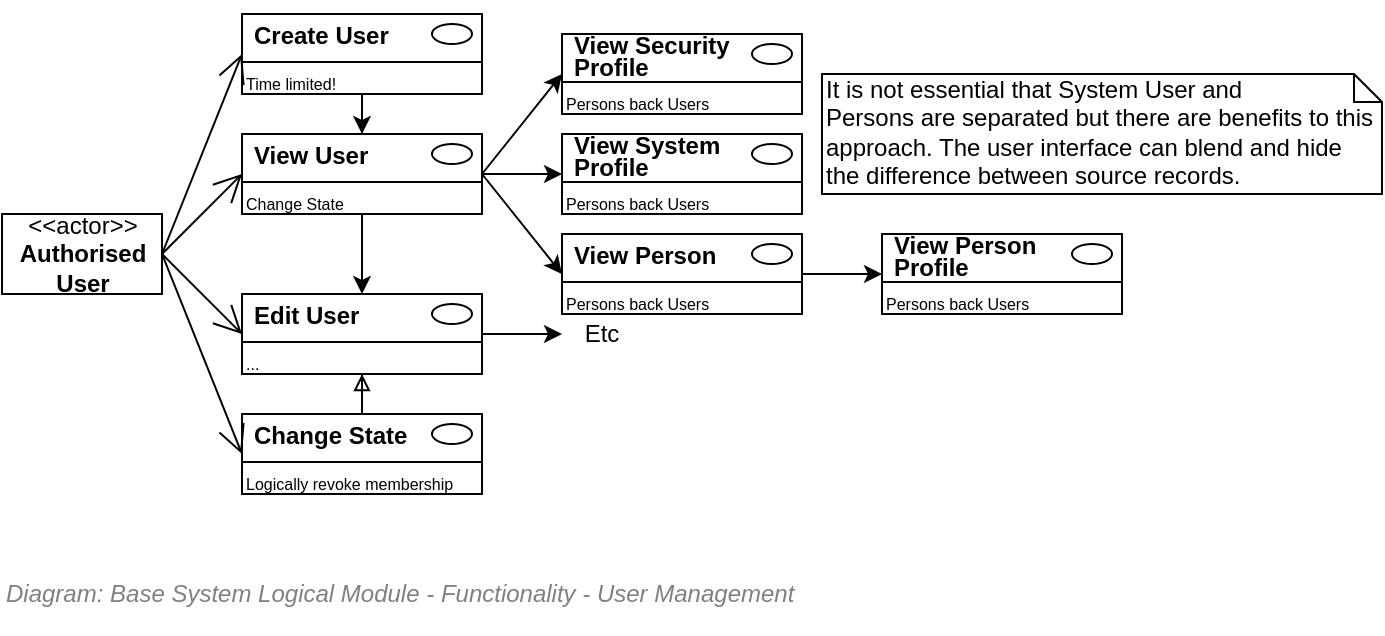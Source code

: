 <mxfile compressed="false" version="20.3.0" type="device">
  <diagram id="4bgXXZZWLKDrS-0fqXVA" name="Functionality/System Logical Module/Provisioning">
    <mxGraphModel dx="652" dy="458" grid="1" gridSize="10" guides="1" tooltips="1" connect="1" arrows="1" fold="1" page="1" pageScale="1" pageWidth="827" pageHeight="1169" math="0" shadow="0">
      <root>
        <mxCell id="vj9NFNpsctyDdZJHX6hg-0" />
        <mxCell id="wERdTFQBSSwt_41Hwb2m-4" value="Diagram/Use Cases" parent="vj9NFNpsctyDdZJHX6hg-0" />
        <mxCell id="3bvs2r6w8-1A-JgL-3PP-0" value="&amp;lt;&amp;lt;actor&amp;gt;&amp;gt;&lt;br&gt;&lt;b&gt;Authorised&lt;br&gt;User&lt;br&gt;&lt;/b&gt;" style="text;html=1;align=center;verticalAlign=middle;dashed=0;fillColor=#ffffff;strokeColor=#000000;" vertex="1" parent="wERdTFQBSSwt_41Hwb2m-4">
          <mxGeometry x="120" y="200" width="80" height="40" as="geometry" />
        </mxCell>
        <mxCell id="3bvs2r6w8-1A-JgL-3PP-1" value="" style="fontStyle=1;align=left;verticalAlign=top;childLayout=stackLayout;horizontal=1;horizontalStack=0;resizeParent=1;resizeParentMax=0;resizeLast=0;marginBottom=0;" vertex="1" parent="wERdTFQBSSwt_41Hwb2m-4">
          <mxGeometry x="240" y="100" width="120" height="40" as="geometry" />
        </mxCell>
        <mxCell id="3bvs2r6w8-1A-JgL-3PP-2" value="&lt;p style=&quot;line-height: 0.9;&quot;&gt;Create User&lt;/p&gt;" style="html=1;align=left;spacingLeft=4;verticalAlign=middle;strokeColor=none;fillColor=none;fontStyle=1;spacingTop=2;" vertex="1" parent="3bvs2r6w8-1A-JgL-3PP-1">
          <mxGeometry width="120" height="20" as="geometry" />
        </mxCell>
        <mxCell id="3bvs2r6w8-1A-JgL-3PP-3" value="" style="shape=ellipse;" vertex="1" parent="3bvs2r6w8-1A-JgL-3PP-2">
          <mxGeometry x="1" width="20" height="10" relative="1" as="geometry">
            <mxPoint x="-25" y="5" as="offset" />
          </mxGeometry>
        </mxCell>
        <mxCell id="3bvs2r6w8-1A-JgL-3PP-4" value="" style="line;strokeWidth=1;fillColor=none;align=left;verticalAlign=middle;spacingTop=-1;spacingLeft=3;spacingRight=3;rotatable=0;labelPosition=right;points=[];portConstraint=eastwest;" vertex="1" parent="3bvs2r6w8-1A-JgL-3PP-1">
          <mxGeometry y="20" width="120" height="8" as="geometry" />
        </mxCell>
        <mxCell id="3bvs2r6w8-1A-JgL-3PP-5" value="Time limited!" style="html=1;align=left;spacingLeft=4;verticalAlign=top;strokeColor=none;fillColor=none;fontSize=8;spacing=-2;" vertex="1" parent="3bvs2r6w8-1A-JgL-3PP-1">
          <mxGeometry y="28" width="120" height="12" as="geometry" />
        </mxCell>
        <mxCell id="3bvs2r6w8-1A-JgL-3PP-6" value="" style="endArrow=open;endFill=1;endSize=12;html=1;strokeColor=#000000;fontSize=12;entryX=0;entryY=1;entryDx=0;entryDy=0;exitX=1;exitY=0.5;exitDx=0;exitDy=0;" edge="1" parent="wERdTFQBSSwt_41Hwb2m-4" source="3bvs2r6w8-1A-JgL-3PP-0" target="3bvs2r6w8-1A-JgL-3PP-2">
          <mxGeometry width="160" relative="1" as="geometry">
            <mxPoint x="200" y="220" as="sourcePoint" />
            <mxPoint x="250.0" y="270" as="targetPoint" />
          </mxGeometry>
        </mxCell>
        <mxCell id="3bvs2r6w8-1A-JgL-3PP-7" value="" style="fontStyle=1;align=left;verticalAlign=top;childLayout=stackLayout;horizontal=1;horizontalStack=0;resizeParent=1;resizeParentMax=0;resizeLast=0;marginBottom=0;" vertex="1" parent="wERdTFQBSSwt_41Hwb2m-4">
          <mxGeometry x="240" y="160" width="120" height="40" as="geometry" />
        </mxCell>
        <mxCell id="3bvs2r6w8-1A-JgL-3PP-8" value="&lt;p style=&quot;line-height: 0.9;&quot;&gt;View User&lt;/p&gt;" style="html=1;align=left;spacingLeft=4;verticalAlign=middle;strokeColor=none;fillColor=none;fontStyle=1;spacingTop=2;" vertex="1" parent="3bvs2r6w8-1A-JgL-3PP-7">
          <mxGeometry width="120" height="20" as="geometry" />
        </mxCell>
        <mxCell id="3bvs2r6w8-1A-JgL-3PP-9" value="" style="shape=ellipse;" vertex="1" parent="3bvs2r6w8-1A-JgL-3PP-8">
          <mxGeometry x="1" width="20" height="10" relative="1" as="geometry">
            <mxPoint x="-25" y="5" as="offset" />
          </mxGeometry>
        </mxCell>
        <mxCell id="3bvs2r6w8-1A-JgL-3PP-10" value="" style="line;strokeWidth=1;fillColor=none;align=left;verticalAlign=middle;spacingTop=-1;spacingLeft=3;spacingRight=3;rotatable=0;labelPosition=right;points=[];portConstraint=eastwest;" vertex="1" parent="3bvs2r6w8-1A-JgL-3PP-7">
          <mxGeometry y="20" width="120" height="8" as="geometry" />
        </mxCell>
        <mxCell id="3bvs2r6w8-1A-JgL-3PP-11" value="Change State" style="html=1;align=left;spacingLeft=4;verticalAlign=top;strokeColor=none;fillColor=none;fontSize=8;spacing=-2;" vertex="1" parent="3bvs2r6w8-1A-JgL-3PP-7">
          <mxGeometry y="28" width="120" height="12" as="geometry" />
        </mxCell>
        <mxCell id="3bvs2r6w8-1A-JgL-3PP-12" value="" style="fontStyle=1;align=left;verticalAlign=top;childLayout=stackLayout;horizontal=1;horizontalStack=0;resizeParent=1;resizeParentMax=0;resizeLast=0;marginBottom=0;" vertex="1" parent="wERdTFQBSSwt_41Hwb2m-4">
          <mxGeometry x="240" y="240" width="120" height="40" as="geometry" />
        </mxCell>
        <mxCell id="3bvs2r6w8-1A-JgL-3PP-13" value="&lt;p style=&quot;line-height: 0.9;&quot;&gt;Edit User&lt;/p&gt;" style="html=1;align=left;spacingLeft=4;verticalAlign=middle;strokeColor=none;fillColor=none;fontStyle=1;spacingTop=2;" vertex="1" parent="3bvs2r6w8-1A-JgL-3PP-12">
          <mxGeometry width="120" height="20" as="geometry" />
        </mxCell>
        <mxCell id="3bvs2r6w8-1A-JgL-3PP-14" value="" style="shape=ellipse;" vertex="1" parent="3bvs2r6w8-1A-JgL-3PP-13">
          <mxGeometry x="1" width="20" height="10" relative="1" as="geometry">
            <mxPoint x="-25" y="5" as="offset" />
          </mxGeometry>
        </mxCell>
        <mxCell id="3bvs2r6w8-1A-JgL-3PP-15" value="" style="line;strokeWidth=1;fillColor=none;align=left;verticalAlign=middle;spacingTop=-1;spacingLeft=3;spacingRight=3;rotatable=0;labelPosition=right;points=[];portConstraint=eastwest;" vertex="1" parent="3bvs2r6w8-1A-JgL-3PP-12">
          <mxGeometry y="20" width="120" height="8" as="geometry" />
        </mxCell>
        <mxCell id="3bvs2r6w8-1A-JgL-3PP-16" value="..." style="html=1;align=left;spacingLeft=4;verticalAlign=top;strokeColor=none;fillColor=none;fontSize=8;spacing=-2;" vertex="1" parent="3bvs2r6w8-1A-JgL-3PP-12">
          <mxGeometry y="28" width="120" height="12" as="geometry" />
        </mxCell>
        <mxCell id="3bvs2r6w8-1A-JgL-3PP-17" value="" style="endArrow=open;endFill=1;endSize=12;html=1;strokeColor=#000000;fontSize=12;entryX=0;entryY=1;entryDx=0;entryDy=0;exitX=1;exitY=0.5;exitDx=0;exitDy=0;" edge="1" parent="wERdTFQBSSwt_41Hwb2m-4" source="3bvs2r6w8-1A-JgL-3PP-0" target="3bvs2r6w8-1A-JgL-3PP-8">
          <mxGeometry width="160" relative="1" as="geometry">
            <mxPoint x="210" y="270" as="sourcePoint" />
            <mxPoint x="250" y="190" as="targetPoint" />
          </mxGeometry>
        </mxCell>
        <mxCell id="3bvs2r6w8-1A-JgL-3PP-18" value="" style="endArrow=open;endFill=1;endSize=12;html=1;strokeColor=#000000;fontSize=12;entryX=0;entryY=1;entryDx=0;entryDy=0;exitX=1;exitY=0.5;exitDx=0;exitDy=0;" edge="1" parent="wERdTFQBSSwt_41Hwb2m-4" source="3bvs2r6w8-1A-JgL-3PP-0" target="3bvs2r6w8-1A-JgL-3PP-13">
          <mxGeometry width="160" relative="1" as="geometry">
            <mxPoint x="200" y="260" as="sourcePoint" />
            <mxPoint x="200" y="350" as="targetPoint" />
          </mxGeometry>
        </mxCell>
        <mxCell id="3bvs2r6w8-1A-JgL-3PP-19" value="" style="fontStyle=1;align=left;verticalAlign=top;childLayout=stackLayout;horizontal=1;horizontalStack=0;resizeParent=1;resizeParentMax=0;resizeLast=0;marginBottom=0;" vertex="1" parent="wERdTFQBSSwt_41Hwb2m-4">
          <mxGeometry x="240" y="300" width="120" height="40" as="geometry" />
        </mxCell>
        <mxCell id="3bvs2r6w8-1A-JgL-3PP-20" value="&lt;p style=&quot;line-height: 0.9;&quot;&gt;Change State&lt;/p&gt;" style="html=1;align=left;spacingLeft=4;verticalAlign=middle;strokeColor=none;fillColor=none;fontStyle=1;spacingTop=2;" vertex="1" parent="3bvs2r6w8-1A-JgL-3PP-19">
          <mxGeometry width="120" height="20" as="geometry" />
        </mxCell>
        <mxCell id="3bvs2r6w8-1A-JgL-3PP-21" value="" style="shape=ellipse;" vertex="1" parent="3bvs2r6w8-1A-JgL-3PP-20">
          <mxGeometry x="1" width="20" height="10" relative="1" as="geometry">
            <mxPoint x="-25" y="5" as="offset" />
          </mxGeometry>
        </mxCell>
        <mxCell id="3bvs2r6w8-1A-JgL-3PP-22" value="" style="line;strokeWidth=1;fillColor=none;align=left;verticalAlign=middle;spacingTop=-1;spacingLeft=3;spacingRight=3;rotatable=0;labelPosition=right;points=[];portConstraint=eastwest;" vertex="1" parent="3bvs2r6w8-1A-JgL-3PP-19">
          <mxGeometry y="20" width="120" height="8" as="geometry" />
        </mxCell>
        <mxCell id="3bvs2r6w8-1A-JgL-3PP-23" value="Logically revoke membership" style="html=1;align=left;spacingLeft=4;verticalAlign=top;strokeColor=none;fillColor=none;fontSize=8;spacing=-2;" vertex="1" parent="3bvs2r6w8-1A-JgL-3PP-19">
          <mxGeometry y="28" width="120" height="12" as="geometry" />
        </mxCell>
        <mxCell id="3bvs2r6w8-1A-JgL-3PP-24" value="" style="endArrow=open;endFill=1;endSize=12;html=1;strokeColor=#000000;fontSize=12;entryX=0;entryY=1;entryDx=0;entryDy=0;exitX=1;exitY=0.5;exitDx=0;exitDy=0;" edge="1" parent="wERdTFQBSSwt_41Hwb2m-4" source="3bvs2r6w8-1A-JgL-3PP-0" target="3bvs2r6w8-1A-JgL-3PP-20">
          <mxGeometry width="160" relative="1" as="geometry">
            <mxPoint x="210" y="290" as="sourcePoint" />
            <mxPoint x="250" y="290" as="targetPoint" />
          </mxGeometry>
        </mxCell>
        <mxCell id="3bvs2r6w8-1A-JgL-3PP-25" style="edgeStyle=orthogonalEdgeStyle;rounded=0;orthogonalLoop=1;jettySize=auto;html=1;entryX=0.5;entryY=0;entryDx=0;entryDy=0;" edge="1" parent="wERdTFQBSSwt_41Hwb2m-4" source="3bvs2r6w8-1A-JgL-3PP-5" target="3bvs2r6w8-1A-JgL-3PP-8">
          <mxGeometry relative="1" as="geometry" />
        </mxCell>
        <mxCell id="3bvs2r6w8-1A-JgL-3PP-26" style="edgeStyle=orthogonalEdgeStyle;rounded=0;orthogonalLoop=1;jettySize=auto;html=1;exitX=0.5;exitY=1;exitDx=0;exitDy=0;entryX=0.5;entryY=0;entryDx=0;entryDy=0;" edge="1" parent="wERdTFQBSSwt_41Hwb2m-4" source="3bvs2r6w8-1A-JgL-3PP-11">
          <mxGeometry relative="1" as="geometry">
            <mxPoint x="300" y="240" as="targetPoint" />
          </mxGeometry>
        </mxCell>
        <mxCell id="3bvs2r6w8-1A-JgL-3PP-27" style="edgeStyle=orthogonalEdgeStyle;rounded=0;orthogonalLoop=1;jettySize=auto;html=1;entryX=0.5;entryY=1;entryDx=0;entryDy=0;endArrow=block;endFill=0;" edge="1" parent="wERdTFQBSSwt_41Hwb2m-4" source="3bvs2r6w8-1A-JgL-3PP-20" target="3bvs2r6w8-1A-JgL-3PP-16">
          <mxGeometry relative="1" as="geometry" />
        </mxCell>
        <mxCell id="3bvs2r6w8-1A-JgL-3PP-28" value="" style="fontStyle=1;align=left;verticalAlign=top;childLayout=stackLayout;horizontal=1;horizontalStack=0;resizeParent=1;resizeParentMax=0;resizeLast=0;marginBottom=0;" vertex="1" parent="wERdTFQBSSwt_41Hwb2m-4">
          <mxGeometry x="400" y="210" width="120" height="40" as="geometry" />
        </mxCell>
        <mxCell id="3bvs2r6w8-1A-JgL-3PP-29" value="&lt;p style=&quot;line-height: 0.9;&quot;&gt;View Person&lt;/p&gt;" style="html=1;align=left;spacingLeft=4;verticalAlign=middle;strokeColor=none;fillColor=none;fontStyle=1;spacingTop=2;" vertex="1" parent="3bvs2r6w8-1A-JgL-3PP-28">
          <mxGeometry width="120" height="20" as="geometry" />
        </mxCell>
        <mxCell id="3bvs2r6w8-1A-JgL-3PP-30" value="" style="shape=ellipse;" vertex="1" parent="3bvs2r6w8-1A-JgL-3PP-29">
          <mxGeometry x="1" width="20" height="10" relative="1" as="geometry">
            <mxPoint x="-25" y="5" as="offset" />
          </mxGeometry>
        </mxCell>
        <mxCell id="3bvs2r6w8-1A-JgL-3PP-31" value="" style="line;strokeWidth=1;fillColor=none;align=left;verticalAlign=middle;spacingTop=-1;spacingLeft=3;spacingRight=3;rotatable=0;labelPosition=right;points=[];portConstraint=eastwest;" vertex="1" parent="3bvs2r6w8-1A-JgL-3PP-28">
          <mxGeometry y="20" width="120" height="8" as="geometry" />
        </mxCell>
        <mxCell id="3bvs2r6w8-1A-JgL-3PP-32" value="Persons back Users" style="html=1;align=left;spacingLeft=4;verticalAlign=top;strokeColor=none;fillColor=none;fontSize=8;spacing=-2;" vertex="1" parent="3bvs2r6w8-1A-JgL-3PP-28">
          <mxGeometry y="28" width="120" height="12" as="geometry" />
        </mxCell>
        <mxCell id="3bvs2r6w8-1A-JgL-3PP-38" style="rounded=0;orthogonalLoop=1;jettySize=auto;html=1;exitX=1;exitY=1;exitDx=0;exitDy=0;entryX=0;entryY=1;entryDx=0;entryDy=0;" edge="1" parent="wERdTFQBSSwt_41Hwb2m-4" source="3bvs2r6w8-1A-JgL-3PP-13">
          <mxGeometry relative="1" as="geometry">
            <mxPoint x="400" y="260" as="targetPoint" />
          </mxGeometry>
        </mxCell>
        <mxCell id="3bvs2r6w8-1A-JgL-3PP-39" style="edgeStyle=none;rounded=0;orthogonalLoop=1;jettySize=auto;html=1;exitX=1;exitY=1;exitDx=0;exitDy=0;entryX=0;entryY=1;entryDx=0;entryDy=0;" edge="1" parent="wERdTFQBSSwt_41Hwb2m-4" source="3bvs2r6w8-1A-JgL-3PP-8" target="3bvs2r6w8-1A-JgL-3PP-29">
          <mxGeometry relative="1" as="geometry" />
        </mxCell>
        <mxCell id="3bvs2r6w8-1A-JgL-3PP-40" value="" style="fontStyle=1;align=left;verticalAlign=top;childLayout=stackLayout;horizontal=1;horizontalStack=0;resizeParent=1;resizeParentMax=0;resizeLast=0;marginBottom=0;" vertex="1" parent="wERdTFQBSSwt_41Hwb2m-4">
          <mxGeometry x="400" y="110" width="120" height="40" as="geometry" />
        </mxCell>
        <mxCell id="3bvs2r6w8-1A-JgL-3PP-41" value="&lt;p style=&quot;line-height: 0.9;&quot;&gt;View Security&lt;br&gt;Profile&lt;/p&gt;" style="html=1;align=left;spacingLeft=4;verticalAlign=middle;strokeColor=none;fillColor=none;fontStyle=1;spacingTop=2;" vertex="1" parent="3bvs2r6w8-1A-JgL-3PP-40">
          <mxGeometry width="120" height="20" as="geometry" />
        </mxCell>
        <mxCell id="3bvs2r6w8-1A-JgL-3PP-42" value="" style="shape=ellipse;" vertex="1" parent="3bvs2r6w8-1A-JgL-3PP-41">
          <mxGeometry x="1" width="20" height="10" relative="1" as="geometry">
            <mxPoint x="-25" y="5" as="offset" />
          </mxGeometry>
        </mxCell>
        <mxCell id="3bvs2r6w8-1A-JgL-3PP-43" value="" style="line;strokeWidth=1;fillColor=none;align=left;verticalAlign=middle;spacingTop=-1;spacingLeft=3;spacingRight=3;rotatable=0;labelPosition=right;points=[];portConstraint=eastwest;" vertex="1" parent="3bvs2r6w8-1A-JgL-3PP-40">
          <mxGeometry y="20" width="120" height="8" as="geometry" />
        </mxCell>
        <mxCell id="3bvs2r6w8-1A-JgL-3PP-44" value="Persons back Users" style="html=1;align=left;spacingLeft=4;verticalAlign=top;strokeColor=none;fillColor=none;fontSize=8;spacing=-2;" vertex="1" parent="3bvs2r6w8-1A-JgL-3PP-40">
          <mxGeometry y="28" width="120" height="12" as="geometry" />
        </mxCell>
        <mxCell id="3bvs2r6w8-1A-JgL-3PP-45" style="edgeStyle=none;rounded=0;orthogonalLoop=1;jettySize=auto;html=1;entryX=0;entryY=1;entryDx=0;entryDy=0;exitX=1;exitY=1;exitDx=0;exitDy=0;" edge="1" parent="wERdTFQBSSwt_41Hwb2m-4" source="3bvs2r6w8-1A-JgL-3PP-8" target="3bvs2r6w8-1A-JgL-3PP-41">
          <mxGeometry relative="1" as="geometry" />
        </mxCell>
        <mxCell id="3bvs2r6w8-1A-JgL-3PP-51" value="" style="fontStyle=1;align=left;verticalAlign=top;childLayout=stackLayout;horizontal=1;horizontalStack=0;resizeParent=1;resizeParentMax=0;resizeLast=0;marginBottom=0;" vertex="1" parent="wERdTFQBSSwt_41Hwb2m-4">
          <mxGeometry x="400" y="160" width="120" height="40" as="geometry" />
        </mxCell>
        <mxCell id="3bvs2r6w8-1A-JgL-3PP-52" value="&lt;p style=&quot;line-height: 0.9;&quot;&gt;View System&lt;br&gt;Profile&lt;/p&gt;" style="html=1;align=left;spacingLeft=4;verticalAlign=middle;strokeColor=none;fillColor=none;fontStyle=1;spacingTop=2;" vertex="1" parent="3bvs2r6w8-1A-JgL-3PP-51">
          <mxGeometry width="120" height="20" as="geometry" />
        </mxCell>
        <mxCell id="3bvs2r6w8-1A-JgL-3PP-53" value="" style="shape=ellipse;" vertex="1" parent="3bvs2r6w8-1A-JgL-3PP-52">
          <mxGeometry x="1" width="20" height="10" relative="1" as="geometry">
            <mxPoint x="-25" y="5" as="offset" />
          </mxGeometry>
        </mxCell>
        <mxCell id="3bvs2r6w8-1A-JgL-3PP-54" value="" style="line;strokeWidth=1;fillColor=none;align=left;verticalAlign=middle;spacingTop=-1;spacingLeft=3;spacingRight=3;rotatable=0;labelPosition=right;points=[];portConstraint=eastwest;" vertex="1" parent="3bvs2r6w8-1A-JgL-3PP-51">
          <mxGeometry y="20" width="120" height="8" as="geometry" />
        </mxCell>
        <mxCell id="3bvs2r6w8-1A-JgL-3PP-55" value="Persons back Users" style="html=1;align=left;spacingLeft=4;verticalAlign=top;strokeColor=none;fillColor=none;fontSize=8;spacing=-2;" vertex="1" parent="3bvs2r6w8-1A-JgL-3PP-51">
          <mxGeometry y="28" width="120" height="12" as="geometry" />
        </mxCell>
        <mxCell id="3bvs2r6w8-1A-JgL-3PP-56" style="edgeStyle=none;rounded=0;orthogonalLoop=1;jettySize=auto;html=1;entryX=0;entryY=1;entryDx=0;entryDy=0;" edge="1" parent="wERdTFQBSSwt_41Hwb2m-4" target="3bvs2r6w8-1A-JgL-3PP-52">
          <mxGeometry relative="1" as="geometry">
            <mxPoint x="360" y="180" as="sourcePoint" />
          </mxGeometry>
        </mxCell>
        <mxCell id="3bvs2r6w8-1A-JgL-3PP-57" value="" style="fontStyle=1;align=left;verticalAlign=top;childLayout=stackLayout;horizontal=1;horizontalStack=0;resizeParent=1;resizeParentMax=0;resizeLast=0;marginBottom=0;" vertex="1" parent="wERdTFQBSSwt_41Hwb2m-4">
          <mxGeometry x="560" y="210" width="120" height="40" as="geometry" />
        </mxCell>
        <mxCell id="3bvs2r6w8-1A-JgL-3PP-58" value="&lt;p style=&quot;line-height: 0.9;&quot;&gt;View Person&lt;br&gt;Profile&lt;/p&gt;" style="html=1;align=left;spacingLeft=4;verticalAlign=middle;strokeColor=none;fillColor=none;fontStyle=1;spacingTop=2;" vertex="1" parent="3bvs2r6w8-1A-JgL-3PP-57">
          <mxGeometry width="120" height="20" as="geometry" />
        </mxCell>
        <mxCell id="3bvs2r6w8-1A-JgL-3PP-59" value="" style="shape=ellipse;" vertex="1" parent="3bvs2r6w8-1A-JgL-3PP-58">
          <mxGeometry x="1" width="20" height="10" relative="1" as="geometry">
            <mxPoint x="-25" y="5" as="offset" />
          </mxGeometry>
        </mxCell>
        <mxCell id="3bvs2r6w8-1A-JgL-3PP-60" value="" style="line;strokeWidth=1;fillColor=none;align=left;verticalAlign=middle;spacingTop=-1;spacingLeft=3;spacingRight=3;rotatable=0;labelPosition=right;points=[];portConstraint=eastwest;" vertex="1" parent="3bvs2r6w8-1A-JgL-3PP-57">
          <mxGeometry y="20" width="120" height="8" as="geometry" />
        </mxCell>
        <mxCell id="3bvs2r6w8-1A-JgL-3PP-61" value="Persons back Users" style="html=1;align=left;spacingLeft=4;verticalAlign=top;strokeColor=none;fillColor=none;fontSize=8;spacing=-2;" vertex="1" parent="3bvs2r6w8-1A-JgL-3PP-57">
          <mxGeometry y="28" width="120" height="12" as="geometry" />
        </mxCell>
        <mxCell id="3bvs2r6w8-1A-JgL-3PP-62" style="edgeStyle=none;rounded=0;orthogonalLoop=1;jettySize=auto;html=1;entryX=0;entryY=1;entryDx=0;entryDy=0;exitX=1;exitY=1;exitDx=0;exitDy=0;" edge="1" parent="wERdTFQBSSwt_41Hwb2m-4" source="3bvs2r6w8-1A-JgL-3PP-29" target="3bvs2r6w8-1A-JgL-3PP-58">
          <mxGeometry relative="1" as="geometry" />
        </mxCell>
        <mxCell id="3bvs2r6w8-1A-JgL-3PP-63" value="Etc" style="text;html=1;strokeColor=none;fillColor=none;align=center;verticalAlign=middle;whiteSpace=wrap;rounded=0;" vertex="1" parent="wERdTFQBSSwt_41Hwb2m-4">
          <mxGeometry x="402" y="254" width="36" height="11" as="geometry" />
        </mxCell>
        <mxCell id="3bvs2r6w8-1A-JgL-3PP-64" value="It is not essential that System User and &lt;br&gt;Persons are separated but there are benefits to this approach. The user interface can blend and hide &lt;br&gt;the difference between source records." style="shape=note;whiteSpace=wrap;html=1;size=14;verticalAlign=top;align=left;spacingTop=-6;strokeWidth=1;fillColor=none;fontSize=12;" vertex="1" parent="wERdTFQBSSwt_41Hwb2m-4">
          <mxGeometry x="530" y="130" width="280" height="60" as="geometry" />
        </mxCell>
        <mxCell id="gRzEKIzDPof4qPkzU5pQ-1" value="Title/Diagram" parent="vj9NFNpsctyDdZJHX6hg-0" />
        <mxCell id="gRzEKIzDPof4qPkzU5pQ-0" value="&lt;font style=&quot;font-size: 12px&quot;&gt;&lt;span style=&quot;font-size: 12px&quot;&gt;Diagram: Base System Logical Module -&amp;nbsp;&lt;/span&gt;&lt;span style=&quot;font-size: 12px&quot;&gt;Functionality -&amp;nbsp;&lt;/span&gt;User Management&lt;/font&gt;" style="text;strokeColor=none;fillColor=none;html=1;fontSize=12;fontStyle=2;verticalAlign=middle;align=left;shadow=0;glass=0;comic=0;opacity=30;fontColor=#808080;" parent="gRzEKIzDPof4qPkzU5pQ-1" vertex="1">
          <mxGeometry x="120" y="370" width="520" height="40" as="geometry" />
        </mxCell>
        <mxCell id="tL2itmjlvSeu3DFbBuZW-0" value="About" parent="vj9NFNpsctyDdZJHX6hg-0" />
      </root>
    </mxGraphModel>
  </diagram>
</mxfile>

